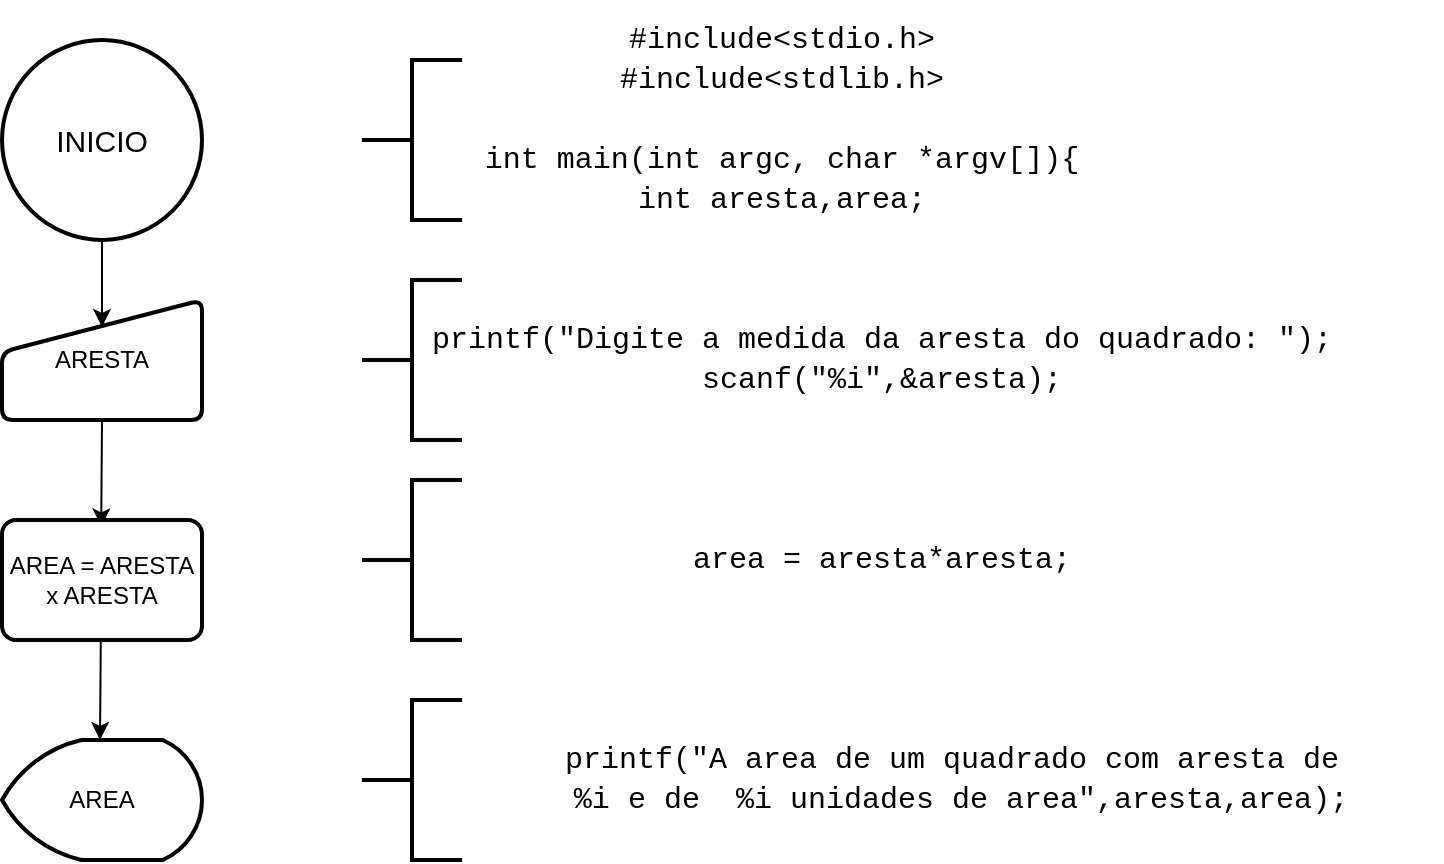 <mxfile version="14.9.8" type="github"><diagram id="C5RBs43oDa-KdzZeNtuy" name="Page-1"><mxGraphModel dx="1422" dy="762" grid="1" gridSize="10" guides="1" tooltips="1" connect="1" arrows="1" fold="1" page="1" pageScale="1" pageWidth="827" pageHeight="1169" background="none" math="1" shadow="0"><root><mxCell id="WIyWlLk6GJQsqaUBKTNV-0"/><mxCell id="WIyWlLk6GJQsqaUBKTNV-1" parent="WIyWlLk6GJQsqaUBKTNV-0"/><mxCell id="nSisR4guIrfHE9iIkY8Y-0" value="ARESTA" style="html=1;strokeWidth=2;shape=manualInput;whiteSpace=wrap;rounded=1;size=26;arcSize=11;verticalAlign=middle;align=center;" parent="WIyWlLk6GJQsqaUBKTNV-1" vertex="1"><mxGeometry x="80" y="260" width="100" height="60" as="geometry"/></mxCell><mxCell id="nSisR4guIrfHE9iIkY8Y-1" value="&lt;font style=&quot;font-size: 15px&quot;&gt;INICIO&lt;/font&gt;" style="strokeWidth=2;html=1;shape=mxgraph.flowchart.start_2;whiteSpace=wrap;verticalAlign=middle;align=center;" parent="WIyWlLk6GJQsqaUBKTNV-1" vertex="1"><mxGeometry x="80" y="130" width="100" height="100" as="geometry"/></mxCell><mxCell id="nSisR4guIrfHE9iIkY8Y-5" value="" style="endArrow=classic;html=1;exitX=0.5;exitY=1;exitDx=0;exitDy=0;exitPerimeter=0;entryX=0.5;entryY=0.225;entryDx=0;entryDy=0;entryPerimeter=0;" parent="WIyWlLk6GJQsqaUBKTNV-1" source="nSisR4guIrfHE9iIkY8Y-1" target="nSisR4guIrfHE9iIkY8Y-0" edge="1"><mxGeometry width="50" height="50" relative="1" as="geometry"><mxPoint x="36" y="340" as="sourcePoint"/><mxPoint x="130" y="270" as="targetPoint"/></mxGeometry></mxCell><mxCell id="nSisR4guIrfHE9iIkY8Y-6" value="" style="endArrow=classic;html=1;exitX=0.5;exitY=1;exitDx=0;exitDy=0;entryX=0.496;entryY=0.22;entryDx=0;entryDy=0;entryPerimeter=0;" parent="WIyWlLk6GJQsqaUBKTNV-1" source="nSisR4guIrfHE9iIkY8Y-0" edge="1"><mxGeometry width="50" height="50" relative="1" as="geometry"><mxPoint x="129" y="330.0" as="sourcePoint"/><mxPoint x="129.6" y="373.2" as="targetPoint"/></mxGeometry></mxCell><mxCell id="nSisR4guIrfHE9iIkY8Y-7" value="AREA = ARESTA x ARESTA" style="rounded=1;whiteSpace=wrap;html=1;absoluteArcSize=1;arcSize=14;strokeWidth=2;align=center;verticalAlign=middle;" parent="WIyWlLk6GJQsqaUBKTNV-1" vertex="1"><mxGeometry x="80" y="370" width="100" height="60" as="geometry"/></mxCell><mxCell id="pyFOSILM-I7uizpb-qyc-0" value="AREA" style="strokeWidth=2;html=1;shape=mxgraph.flowchart.display;whiteSpace=wrap;" parent="WIyWlLk6GJQsqaUBKTNV-1" vertex="1"><mxGeometry x="80" y="480" width="100" height="60" as="geometry"/></mxCell><mxCell id="pyFOSILM-I7uizpb-qyc-1" value="" style="endArrow=classic;html=1;exitX=0.5;exitY=1;exitDx=0;exitDy=0;" parent="WIyWlLk6GJQsqaUBKTNV-1" edge="1"><mxGeometry width="50" height="50" relative="1" as="geometry"><mxPoint x="129.4" y="430" as="sourcePoint"/><mxPoint x="129" y="480" as="targetPoint"/></mxGeometry></mxCell><mxCell id="pyFOSILM-I7uizpb-qyc-3" value="&lt;div style=&quot;font-family: &amp;quot;consolas&amp;quot; , &amp;quot;courier new&amp;quot; , monospace ; font-size: 15px ; line-height: 20px&quot;&gt;&lt;div style=&quot;font-family: consolas, &amp;quot;courier new&amp;quot;, monospace; line-height: 20px;&quot;&gt;&lt;div&gt;&lt;span style=&quot;&quot;&gt;printf&lt;/span&gt;(&lt;span style=&quot;&quot;&gt;&quot;Digite&amp;nbsp;a&amp;nbsp;medida&amp;nbsp;da&amp;nbsp;aresta&amp;nbsp;do&amp;nbsp;quadrado:&amp;nbsp;&quot;&lt;/span&gt;);&lt;/div&gt;&lt;div&gt;&lt;span style=&quot;&quot;&gt;scanf&lt;/span&gt;(&lt;span style=&quot;&quot;&gt;&quot;&lt;/span&gt;&lt;span style=&quot;&quot;&gt;%i&lt;/span&gt;&lt;span style=&quot;&quot;&gt;&quot;&lt;/span&gt;,&amp;amp;&lt;span style=&quot;&quot;&gt;aresta&lt;/span&gt;);&lt;/div&gt;&lt;/div&gt;&lt;/div&gt;" style="text;html=1;strokeColor=none;fillColor=none;align=center;verticalAlign=middle;whiteSpace=wrap;rounded=0;labelBorderColor=none;" parent="WIyWlLk6GJQsqaUBKTNV-1" vertex="1"><mxGeometry x="320" y="270" width="400" height="40" as="geometry"/></mxCell><mxCell id="pyFOSILM-I7uizpb-qyc-4" value="" style="strokeWidth=2;html=1;shape=mxgraph.flowchart.annotation_2;align=left;labelPosition=right;pointerEvents=1;" parent="WIyWlLk6GJQsqaUBKTNV-1" vertex="1"><mxGeometry x="260" y="350" width="50" height="80" as="geometry"/></mxCell><mxCell id="pyFOSILM-I7uizpb-qyc-6" value="" style="strokeWidth=2;html=1;shape=mxgraph.flowchart.annotation_2;align=left;labelPosition=right;pointerEvents=1;" parent="WIyWlLk6GJQsqaUBKTNV-1" vertex="1"><mxGeometry x="260" y="250" width="50" height="80" as="geometry"/></mxCell><mxCell id="pyFOSILM-I7uizpb-qyc-7" value="" style="strokeWidth=2;html=1;shape=mxgraph.flowchart.annotation_2;align=left;labelPosition=right;pointerEvents=1;" parent="WIyWlLk6GJQsqaUBKTNV-1" vertex="1"><mxGeometry x="260" y="460" width="50" height="80" as="geometry"/></mxCell><mxCell id="pyFOSILM-I7uizpb-qyc-9" value="&lt;div style=&quot;font-family: &amp;quot;consolas&amp;quot; , &amp;quot;courier new&amp;quot; , monospace ; font-weight: normal ; font-size: 15px ; line-height: 20px&quot;&gt;&lt;div style=&quot;font-family: consolas, &amp;quot;courier new&amp;quot;, monospace; line-height: 20px;&quot;&gt;&lt;span style=&quot;&quot;&gt;area&lt;/span&gt;&amp;nbsp;=&amp;nbsp;&lt;span style=&quot;&quot;&gt;aresta&lt;/span&gt;*&lt;span style=&quot;&quot;&gt;aresta&lt;/span&gt;;&lt;/div&gt;&lt;/div&gt;" style="text;whiteSpace=wrap;html=1;rounded=0;align=center;verticalAlign=middle;labelBorderColor=none;" parent="WIyWlLk6GJQsqaUBKTNV-1" vertex="1"><mxGeometry x="310" y="360" width="420" height="60" as="geometry"/></mxCell><mxCell id="pyFOSILM-I7uizpb-qyc-10" value="&lt;div style=&quot;font-family: &amp;#34;consolas&amp;#34; , &amp;#34;courier new&amp;#34; , monospace ; font-weight: normal ; font-size: 15px ; line-height: 20px&quot;&gt;&lt;div style=&quot;font-family: &amp;#34;consolas&amp;#34; , &amp;#34;courier new&amp;#34; , monospace ; line-height: 20px&quot;&gt;&lt;span&gt;printf&lt;/span&gt;(&lt;span&gt;&quot;A&amp;nbsp;area&amp;nbsp;de&amp;nbsp;um&amp;nbsp;quadrado&amp;nbsp;com&amp;nbsp;aresta&amp;nbsp;de&lt;/span&gt;&lt;/div&gt;&lt;div style=&quot;font-family: &amp;#34;consolas&amp;#34; , &amp;#34;courier new&amp;#34; , monospace ; line-height: 20px&quot;&gt;&lt;span&gt;&amp;nbsp;&lt;/span&gt;&lt;span&gt;%i&lt;/span&gt;&lt;span&gt;&amp;nbsp;e&amp;nbsp;de&amp;nbsp;&amp;nbsp;&lt;/span&gt;&lt;span&gt;%i&lt;/span&gt;&lt;span&gt;&amp;nbsp;unidades&amp;nbsp;de&amp;nbsp;area&quot;&lt;/span&gt;,&lt;span&gt;aresta&lt;/span&gt;,&lt;span&gt;area&lt;/span&gt;);&lt;/div&gt;&lt;/div&gt;" style="text;html=1;rounded=0;align=center;verticalAlign=middle;labelBorderColor=none;whiteSpace=wrap;" parent="WIyWlLk6GJQsqaUBKTNV-1" vertex="1"><mxGeometry x="310" y="480" width="490" height="40" as="geometry"/></mxCell><mxCell id="pyFOSILM-I7uizpb-qyc-12" value="&lt;div style=&quot;font-family: &amp;quot;consolas&amp;quot; , &amp;quot;courier new&amp;quot; , monospace ; font-weight: normal ; font-size: 15px ; line-height: 20px&quot;&gt;&lt;div style=&quot;font-family: consolas, &amp;quot;courier new&amp;quot;, monospace; line-height: 20px;&quot;&gt;&lt;div&gt;&lt;span style=&quot;&quot;&gt;#include&lt;/span&gt;&lt;span style=&quot;&quot;&gt;&amp;lt;stdio.h&amp;gt;&lt;/span&gt;&lt;/div&gt;&lt;div&gt;&lt;span style=&quot;&quot;&gt;#include&lt;/span&gt;&lt;span style=&quot;&quot;&gt;&amp;lt;stdlib.h&amp;gt;&lt;/span&gt;&lt;/div&gt;&lt;br&gt;&lt;div&gt;&lt;span style=&quot;&quot;&gt;int&lt;/span&gt;&amp;nbsp;&lt;span style=&quot;&quot;&gt;main&lt;/span&gt;(&lt;span style=&quot;&quot;&gt;int&lt;/span&gt;&amp;nbsp;&lt;span style=&quot;&quot;&gt;argc&lt;/span&gt;,&amp;nbsp;&lt;span style=&quot;&quot;&gt;char&lt;/span&gt;&amp;nbsp;*&lt;span style=&quot;&quot;&gt;argv&lt;/span&gt;&lt;span style=&quot;&quot;&gt;[]&lt;/span&gt;){&lt;/div&gt;&lt;div&gt;&lt;span style=&quot;&quot;&gt;int&lt;/span&gt;&amp;nbsp;&lt;span style=&quot;&quot;&gt;aresta&lt;/span&gt;,&lt;span style=&quot;&quot;&gt;area&lt;/span&gt;;&lt;/div&gt;&lt;/div&gt;&lt;/div&gt;" style="text;whiteSpace=wrap;html=1;rounded=0;align=center;verticalAlign=middle;labelBorderColor=none;" parent="WIyWlLk6GJQsqaUBKTNV-1" vertex="1"><mxGeometry x="320" y="110" width="300" height="120" as="geometry"/></mxCell><mxCell id="pyFOSILM-I7uizpb-qyc-13" value="" style="strokeWidth=2;html=1;shape=mxgraph.flowchart.annotation_2;align=left;labelPosition=right;pointerEvents=1;" parent="WIyWlLk6GJQsqaUBKTNV-1" vertex="1"><mxGeometry x="260" y="140" width="50" height="80" as="geometry"/></mxCell></root></mxGraphModel></diagram></mxfile>